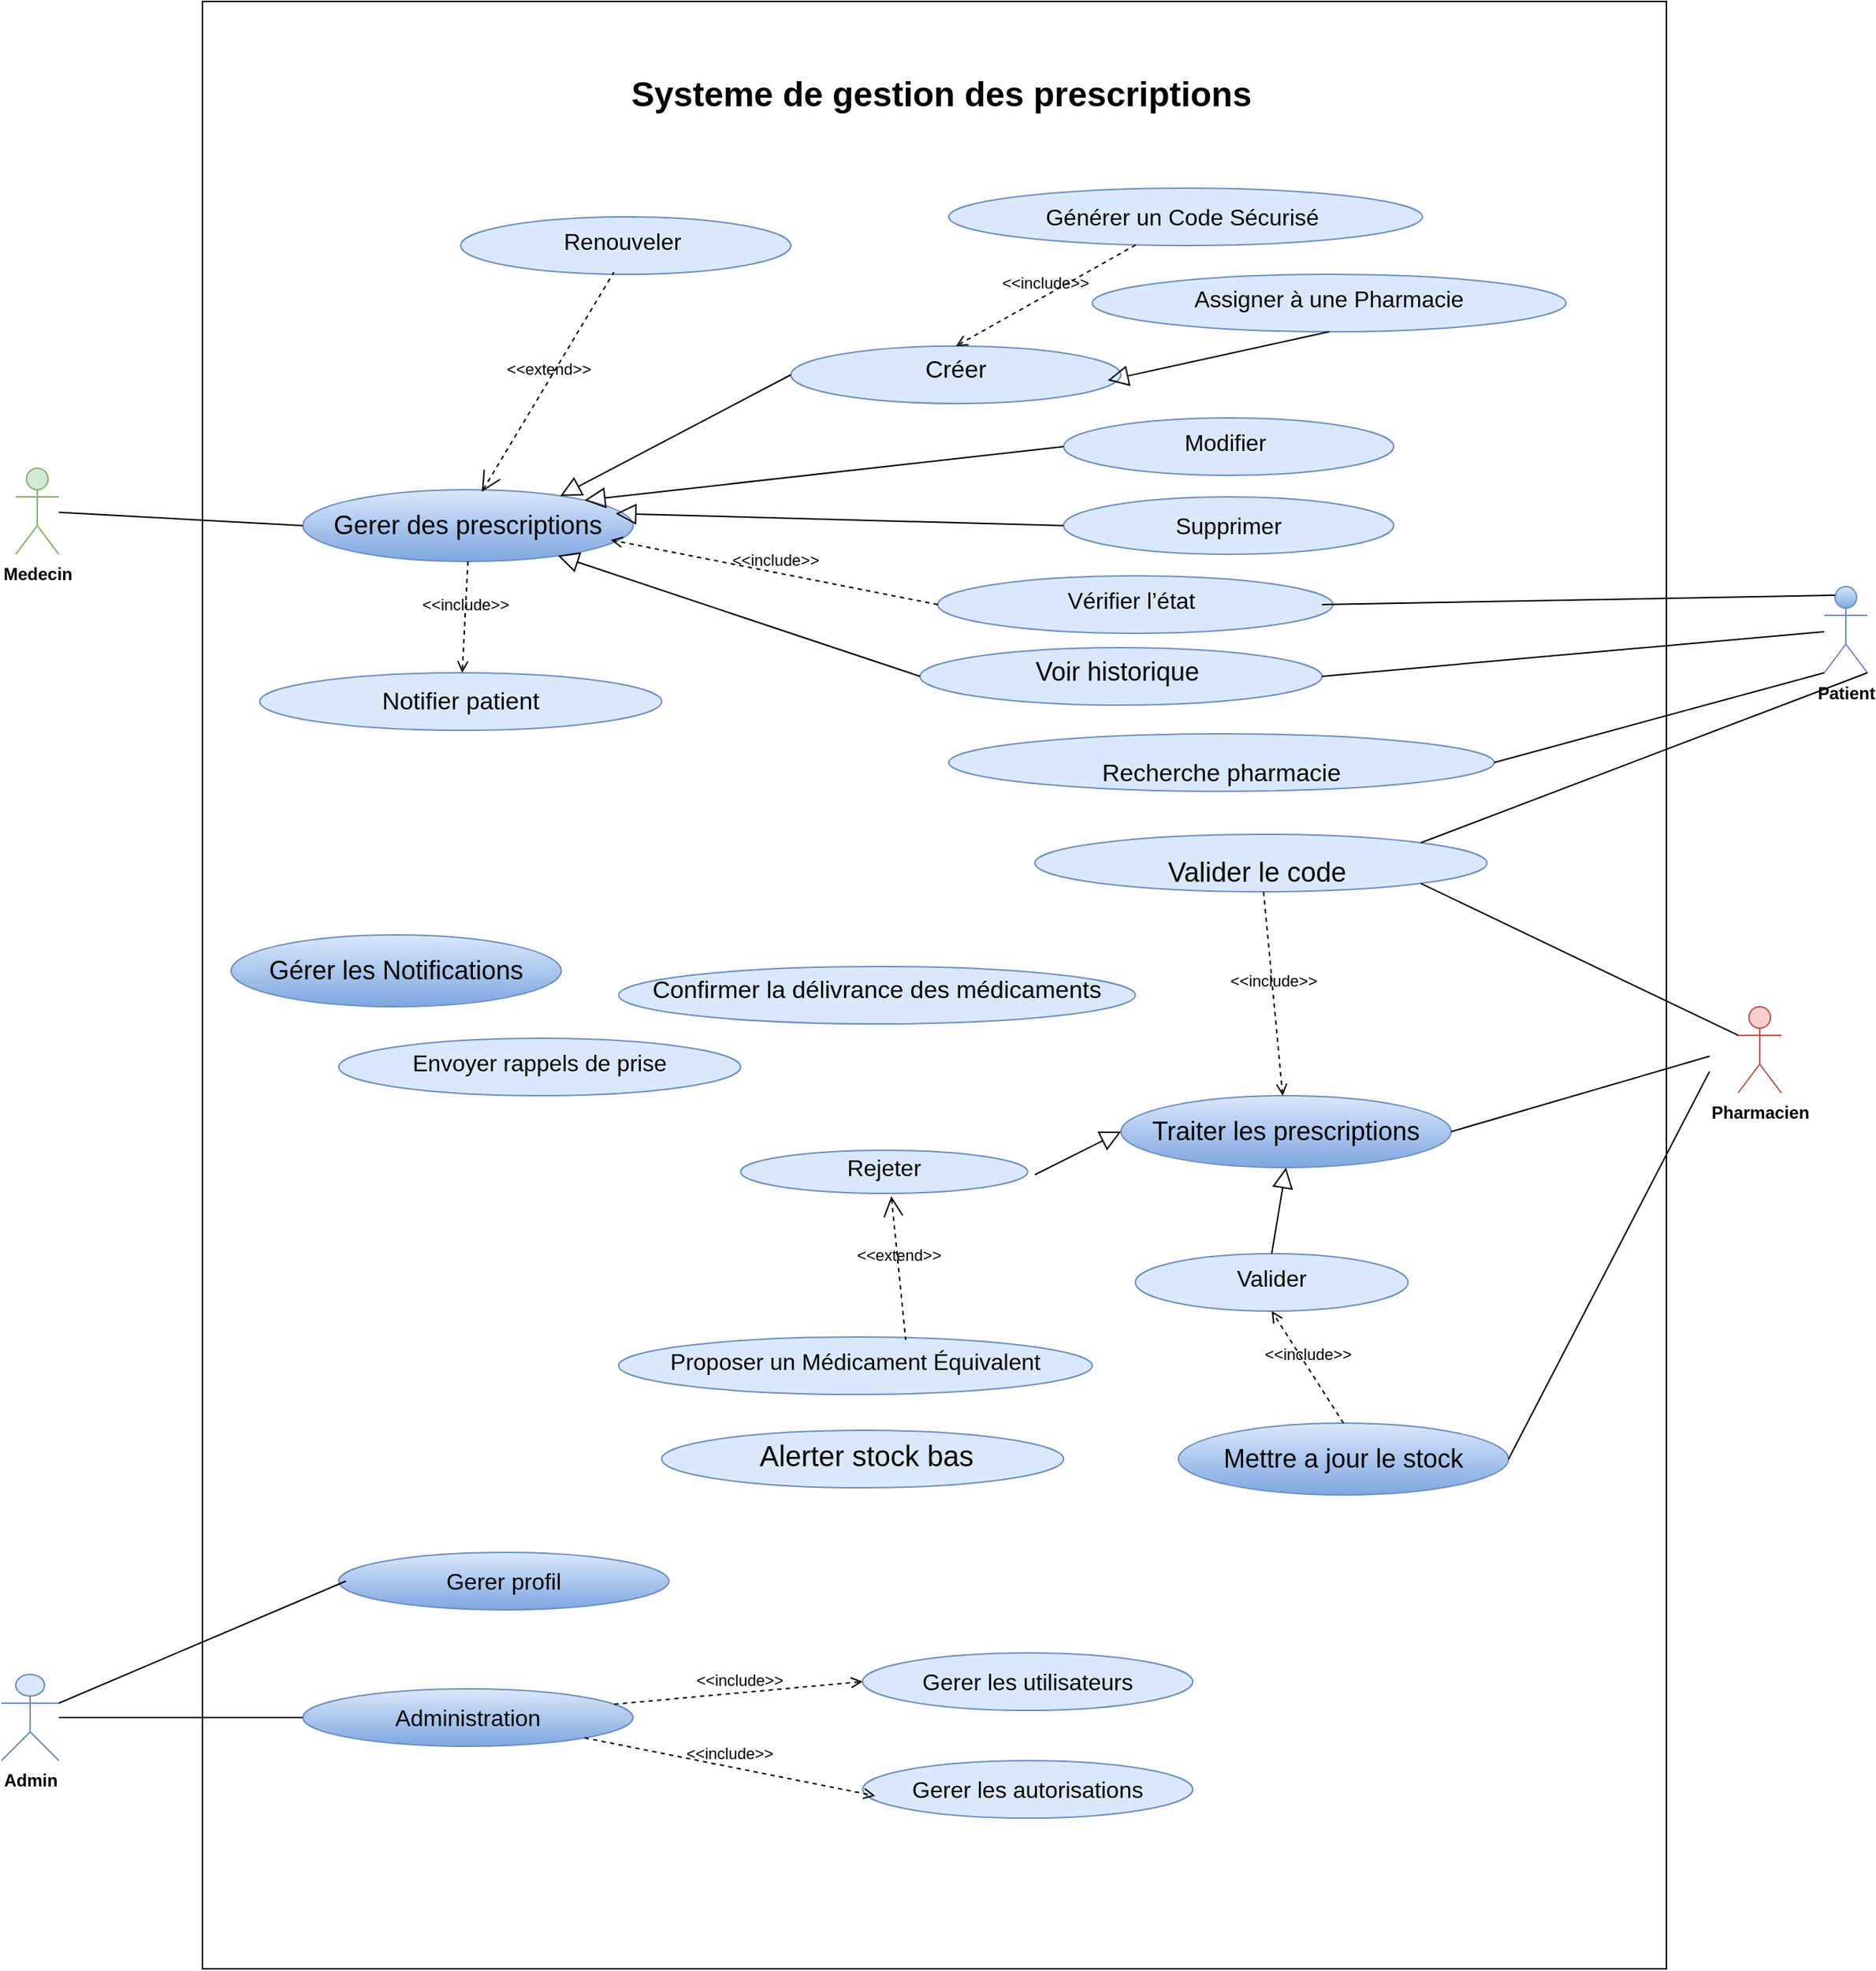 <mxfile version="26.0.16">
  <diagram name="Page-1" id="5CyCU0txXTP8QEjMaPeb">
    <mxGraphModel dx="1905" dy="893" grid="1" gridSize="10" guides="1" tooltips="1" connect="1" arrows="1" fold="1" page="1" pageScale="1" pageWidth="4681" pageHeight="3300" math="0" shadow="0">
      <root>
        <mxCell id="0" />
        <mxCell id="1" parent="0" />
        <mxCell id="4auQ0otJ4i32f-Xhifq_-1" value="" style="html=1;whiteSpace=wrap;" vertex="1" parent="1">
          <mxGeometry x="690" y="520" width="1020" height="1370" as="geometry" />
        </mxCell>
        <mxCell id="4auQ0otJ4i32f-Xhifq_-2" value="&lt;b&gt;&lt;font style=&quot;font-size: 24px;&quot;&gt;Systeme de gestion des prescriptions&lt;/font&gt;&lt;/b&gt;" style="text;html=1;align=center;verticalAlign=middle;whiteSpace=wrap;rounded=0;" vertex="1" parent="1">
          <mxGeometry x="980" y="570" width="450" height="30" as="geometry" />
        </mxCell>
        <mxCell id="4auQ0otJ4i32f-Xhifq_-3" value="&lt;b&gt;Medecin&lt;/b&gt;" style="shape=umlActor;verticalLabelPosition=bottom;verticalAlign=top;html=1;outlineConnect=0;fillColor=#d5e8d4;strokeColor=#82b366;" vertex="1" parent="1">
          <mxGeometry x="560" y="845" width="30" height="60" as="geometry" />
        </mxCell>
        <mxCell id="4auQ0otJ4i32f-Xhifq_-4" value="&lt;b&gt;Pharmacien&lt;/b&gt;" style="shape=umlActor;verticalLabelPosition=bottom;verticalAlign=top;html=1;outlineConnect=0;fillColor=#f8cecc;strokeColor=#b85450;" vertex="1" parent="1">
          <mxGeometry x="1760" y="1220" width="30" height="60" as="geometry" />
        </mxCell>
        <mxCell id="4auQ0otJ4i32f-Xhifq_-5" value="&lt;b&gt;Patient&lt;/b&gt;" style="shape=umlActor;verticalLabelPosition=bottom;verticalAlign=top;html=1;outlineConnect=0;fillColor=#dae8fc;strokeColor=#6c8ebf;gradientColor=#7ea6e0;" vertex="1" parent="1">
          <mxGeometry x="1820" y="927.5" width="30" height="60" as="geometry" />
        </mxCell>
        <mxCell id="4auQ0otJ4i32f-Xhifq_-6" value="&lt;font style=&quot;font-size: 18px;&quot;&gt;Gerer des prescriptions&lt;/font&gt;" style="ellipse;whiteSpace=wrap;html=1;align=center;fillColor=#dae8fc;gradientColor=#7ea6e0;strokeColor=#6c8ebf;" vertex="1" parent="1">
          <mxGeometry x="760" y="860" width="230" height="50" as="geometry" />
        </mxCell>
        <mxCell id="4auQ0otJ4i32f-Xhifq_-8" value="&lt;table&gt;&lt;tbody&gt;&lt;tr&gt;&lt;td&gt;&lt;font style=&quot;font-size: 16px;&quot;&gt;Supprimer&lt;/font&gt;&lt;/td&gt;&lt;/tr&gt;&lt;/tbody&gt;&lt;/table&gt;&lt;table&gt;&lt;tbody&gt;&lt;tr&gt;&lt;/tr&gt;&lt;/tbody&gt;&lt;/table&gt;" style="ellipse;whiteSpace=wrap;html=1;align=center;fillColor=#dae8fc;strokeColor=#6c8ebf;" vertex="1" parent="1">
          <mxGeometry x="1290" y="865" width="230" height="40" as="geometry" />
        </mxCell>
        <mxCell id="4auQ0otJ4i32f-Xhifq_-9" value="&lt;table&gt;&lt;tbody&gt;&lt;tr&gt;&lt;td&gt;&lt;font style=&quot;font-size: 16px;&quot;&gt;Modifier&amp;nbsp;&lt;/font&gt;&lt;/td&gt;&lt;/tr&gt;&lt;/tbody&gt;&lt;/table&gt;&lt;table&gt;&lt;tbody&gt;&lt;tr&gt;&lt;td&gt;&lt;/td&gt;&lt;/tr&gt;&lt;/tbody&gt;&lt;/table&gt;" style="ellipse;whiteSpace=wrap;html=1;align=center;fillColor=#dae8fc;strokeColor=#6c8ebf;" vertex="1" parent="1">
          <mxGeometry x="1290" y="810" width="230" height="40" as="geometry" />
        </mxCell>
        <mxCell id="4auQ0otJ4i32f-Xhifq_-10" value="&lt;table&gt;&lt;tbody&gt;&lt;tr&gt;&lt;td&gt;&lt;font style=&quot;font-size: 17px;&quot;&gt;Créer&lt;/font&gt;&lt;/td&gt;&lt;/tr&gt;&lt;/tbody&gt;&lt;/table&gt;&lt;table&gt;&lt;tbody&gt;&lt;tr&gt;&lt;td&gt;&lt;/td&gt;&lt;/tr&gt;&lt;/tbody&gt;&lt;/table&gt;" style="ellipse;whiteSpace=wrap;html=1;align=center;fillColor=#dae8fc;strokeColor=#6c8ebf;" vertex="1" parent="1">
          <mxGeometry x="1100" y="760" width="230" height="40" as="geometry" />
        </mxCell>
        <mxCell id="4auQ0otJ4i32f-Xhifq_-11" value="&lt;table&gt;&lt;tbody&gt;&lt;tr&gt;&lt;td&gt;&lt;font style=&quot;font-size: 16px;&quot;&gt;Renouveler&amp;nbsp;&lt;/font&gt;&lt;/td&gt;&lt;/tr&gt;&lt;/tbody&gt;&lt;/table&gt;&lt;table&gt;&lt;tbody&gt;&lt;tr&gt;&lt;td&gt;&lt;/td&gt;&lt;/tr&gt;&lt;/tbody&gt;&lt;/table&gt;" style="ellipse;whiteSpace=wrap;html=1;align=center;fillColor=#dae8fc;strokeColor=#6c8ebf;" vertex="1" parent="1">
          <mxGeometry x="870" y="670" width="230" height="40" as="geometry" />
        </mxCell>
        <mxCell id="4auQ0otJ4i32f-Xhifq_-12" value="&lt;table&gt;&lt;tbody&gt;&lt;tr&gt;&lt;td&gt;&lt;font style=&quot;font-size: 16px;&quot;&gt;Assigner à une Pharmacie&lt;/font&gt;&lt;/td&gt;&lt;/tr&gt;&lt;/tbody&gt;&lt;/table&gt;&lt;table&gt;&lt;tbody&gt;&lt;tr&gt;&lt;td&gt;&lt;/td&gt;&lt;/tr&gt;&lt;/tbody&gt;&lt;/table&gt;" style="ellipse;whiteSpace=wrap;html=1;align=center;fillColor=#dae8fc;strokeColor=#6c8ebf;" vertex="1" parent="1">
          <mxGeometry x="1310" y="710" width="330" height="40" as="geometry" />
        </mxCell>
        <mxCell id="4auQ0otJ4i32f-Xhifq_-13" value="&lt;table&gt;&lt;tbody&gt;&lt;tr&gt;&lt;td&gt;&lt;table&gt;&lt;tbody&gt;&lt;tr&gt;&lt;td&gt;&lt;font style=&quot;font-size: 16px;&quot;&gt;Valider&lt;/font&gt;&lt;/td&gt;&lt;/tr&gt;&lt;/tbody&gt;&lt;/table&gt;&lt;table&gt;&lt;tbody&gt;&lt;tr&gt;&lt;td&gt;&lt;/td&gt;&lt;/tr&gt;&lt;/tbody&gt;&lt;/table&gt;&lt;table&gt;&lt;tbody&gt;&lt;tr&gt;&lt;/tr&gt;&lt;/tbody&gt;&lt;/table&gt;&lt;/td&gt;&lt;/tr&gt;&lt;/tbody&gt;&lt;/table&gt;" style="ellipse;whiteSpace=wrap;html=1;align=center;fillColor=#dae8fc;strokeColor=#6c8ebf;" vertex="1" parent="1">
          <mxGeometry x="1340" y="1392" width="190" height="40" as="geometry" />
        </mxCell>
        <mxCell id="4auQ0otJ4i32f-Xhifq_-14" value="&lt;font style=&quot;font-size: 18px;&quot;&gt;Traiter les prescriptions&lt;/font&gt;" style="ellipse;whiteSpace=wrap;html=1;align=center;fillColor=#dae8fc;gradientColor=#7ea6e0;strokeColor=#6c8ebf;" vertex="1" parent="1">
          <mxGeometry x="1330" y="1282" width="230" height="50" as="geometry" />
        </mxCell>
        <mxCell id="4auQ0otJ4i32f-Xhifq_-15" value="&lt;table&gt;&lt;tbody&gt;&lt;tr&gt;&lt;td&gt;&lt;table&gt;&lt;tbody&gt;&lt;tr&gt;&lt;td&gt;&lt;font style=&quot;font-size: 16px;&quot;&gt;Proposer un Médicament Équivalent&lt;/font&gt;&lt;/td&gt;&lt;/tr&gt;&lt;/tbody&gt;&lt;/table&gt;&lt;table&gt;&lt;tbody&gt;&lt;tr&gt;&lt;td&gt;&lt;/td&gt;&lt;/tr&gt;&lt;/tbody&gt;&lt;/table&gt;&lt;table&gt;&lt;tbody&gt;&lt;tr&gt;&lt;/tr&gt;&lt;/tbody&gt;&lt;/table&gt;&lt;/td&gt;&lt;/tr&gt;&lt;/tbody&gt;&lt;/table&gt;" style="ellipse;whiteSpace=wrap;html=1;align=center;fillColor=#dae8fc;strokeColor=#6c8ebf;" vertex="1" parent="1">
          <mxGeometry x="980" y="1450" width="330" height="40" as="geometry" />
        </mxCell>
        <mxCell id="4auQ0otJ4i32f-Xhifq_-16" value="&lt;table&gt;&lt;tbody&gt;&lt;tr&gt;&lt;td&gt;&lt;table&gt;&lt;tbody&gt;&lt;tr&gt;&lt;td&gt;&lt;font style=&quot;font-size: 16px;&quot;&gt;Vérifier l’état&amp;nbsp;&lt;/font&gt;&lt;/td&gt;&lt;/tr&gt;&lt;/tbody&gt;&lt;/table&gt;&lt;table&gt;&lt;tbody&gt;&lt;tr&gt;&lt;td&gt;&lt;/td&gt;&lt;/tr&gt;&lt;/tbody&gt;&lt;/table&gt;&lt;table&gt;&lt;tbody&gt;&lt;tr&gt;&lt;/tr&gt;&lt;/tbody&gt;&lt;/table&gt;&lt;/td&gt;&lt;/tr&gt;&lt;/tbody&gt;&lt;/table&gt;" style="ellipse;whiteSpace=wrap;html=1;align=center;fillColor=#dae8fc;strokeColor=#6c8ebf;" vertex="1" parent="1">
          <mxGeometry x="1202.39" y="920" width="275.22" height="40" as="geometry" />
        </mxCell>
        <mxCell id="4auQ0otJ4i32f-Xhifq_-17" value="&lt;table&gt;&lt;tbody&gt;&lt;tr&gt;&lt;td&gt;&lt;table&gt;&lt;tbody&gt;&lt;tr&gt;&lt;td&gt;&lt;span style=&quot;font-size: 16px;&quot;&gt;Rejeter&lt;/span&gt;&lt;/td&gt;&lt;/tr&gt;&lt;/tbody&gt;&lt;/table&gt;&lt;table&gt;&lt;tbody&gt;&lt;tr&gt;&lt;td&gt;&lt;/td&gt;&lt;/tr&gt;&lt;/tbody&gt;&lt;/table&gt;&lt;table&gt;&lt;tbody&gt;&lt;tr&gt;&lt;/tr&gt;&lt;/tbody&gt;&lt;/table&gt;&lt;/td&gt;&lt;/tr&gt;&lt;/tbody&gt;&lt;/table&gt;" style="ellipse;whiteSpace=wrap;html=1;align=center;fillColor=#dae8fc;strokeColor=#6c8ebf;" vertex="1" parent="1">
          <mxGeometry x="1065" y="1320" width="200" height="30" as="geometry" />
        </mxCell>
        <mxCell id="4auQ0otJ4i32f-Xhifq_-19" value="&lt;table&gt;&lt;tbody&gt;&lt;tr&gt;&lt;td&gt;&lt;table&gt;&lt;tbody&gt;&lt;tr&gt;&lt;td&gt;&lt;font style=&quot;font-size: 18px;&quot;&gt;Voir historique&amp;nbsp;&lt;/font&gt;&lt;/td&gt;&lt;/tr&gt;&lt;/tbody&gt;&lt;/table&gt;&lt;table&gt;&lt;tbody&gt;&lt;tr&gt;&lt;td&gt;&lt;/td&gt;&lt;/tr&gt;&lt;/tbody&gt;&lt;/table&gt;&lt;table&gt;&lt;tbody&gt;&lt;tr&gt;&lt;/tr&gt;&lt;/tbody&gt;&lt;/table&gt;&lt;/td&gt;&lt;/tr&gt;&lt;/tbody&gt;&lt;/table&gt;" style="ellipse;whiteSpace=wrap;html=1;align=center;fillColor=#dae8fc;strokeColor=#6c8ebf;" vertex="1" parent="1">
          <mxGeometry x="1190" y="970" width="280" height="40" as="geometry" />
        </mxCell>
        <mxCell id="4auQ0otJ4i32f-Xhifq_-20" value="" style="edgeStyle=none;html=1;endArrow=block;endFill=0;endSize=12;verticalAlign=bottom;rounded=0;entryX=0.78;entryY=0.087;entryDx=0;entryDy=0;exitX=0;exitY=0.5;exitDx=0;exitDy=0;entryPerimeter=0;" edge="1" parent="1" source="4auQ0otJ4i32f-Xhifq_-10" target="4auQ0otJ4i32f-Xhifq_-6">
          <mxGeometry width="160" relative="1" as="geometry">
            <mxPoint x="1130" y="990" as="sourcePoint" />
            <mxPoint x="1290" y="990" as="targetPoint" />
          </mxGeometry>
        </mxCell>
        <mxCell id="4auQ0otJ4i32f-Xhifq_-21" value="" style="edgeStyle=none;html=1;endArrow=block;endFill=0;endSize=12;verticalAlign=bottom;rounded=0;entryX=1;entryY=0;entryDx=0;entryDy=0;exitX=0;exitY=0.5;exitDx=0;exitDy=0;" edge="1" parent="1" source="4auQ0otJ4i32f-Xhifq_-9" target="4auQ0otJ4i32f-Xhifq_-6">
          <mxGeometry width="160" relative="1" as="geometry">
            <mxPoint x="830" y="740" as="sourcePoint" />
            <mxPoint x="990" y="740" as="targetPoint" />
          </mxGeometry>
        </mxCell>
        <mxCell id="4auQ0otJ4i32f-Xhifq_-22" value="" style="edgeStyle=none;html=1;endArrow=block;endFill=0;endSize=12;verticalAlign=bottom;rounded=0;exitX=0;exitY=0.5;exitDx=0;exitDy=0;entryX=0.947;entryY=0.333;entryDx=0;entryDy=0;entryPerimeter=0;" edge="1" parent="1" source="4auQ0otJ4i32f-Xhifq_-8" target="4auQ0otJ4i32f-Xhifq_-6">
          <mxGeometry width="160" relative="1" as="geometry">
            <mxPoint x="1130" y="990" as="sourcePoint" />
            <mxPoint x="1070" y="945" as="targetPoint" />
          </mxGeometry>
        </mxCell>
        <mxCell id="4auQ0otJ4i32f-Xhifq_-23" value="" style="edgeStyle=none;html=1;endArrow=block;endFill=0;endSize=12;verticalAlign=bottom;rounded=0;exitX=0;exitY=0.5;exitDx=0;exitDy=0;" edge="1" parent="1" source="4auQ0otJ4i32f-Xhifq_-19" target="4auQ0otJ4i32f-Xhifq_-6">
          <mxGeometry width="160" relative="1" as="geometry">
            <mxPoint x="1130" y="970" as="sourcePoint" />
            <mxPoint x="1290" y="970" as="targetPoint" />
          </mxGeometry>
        </mxCell>
        <mxCell id="4auQ0otJ4i32f-Xhifq_-25" value="" style="edgeStyle=none;html=1;endArrow=none;verticalAlign=bottom;rounded=0;entryX=0;entryY=0.5;entryDx=0;entryDy=0;" edge="1" parent="1" source="4auQ0otJ4i32f-Xhifq_-3" target="4auQ0otJ4i32f-Xhifq_-6">
          <mxGeometry width="160" relative="1" as="geometry">
            <mxPoint x="1130" y="1080" as="sourcePoint" />
            <mxPoint x="1290" y="1080" as="targetPoint" />
          </mxGeometry>
        </mxCell>
        <mxCell id="4auQ0otJ4i32f-Xhifq_-26" value="" style="edgeStyle=none;html=1;endArrow=none;verticalAlign=bottom;rounded=0;entryX=1;entryY=0.5;entryDx=0;entryDy=0;" edge="1" parent="1" target="4auQ0otJ4i32f-Xhifq_-14">
          <mxGeometry width="160" relative="1" as="geometry">
            <mxPoint x="1740" y="1254.517" as="sourcePoint" />
            <mxPoint x="1610.0" y="1259" as="targetPoint" />
          </mxGeometry>
        </mxCell>
        <mxCell id="4auQ0otJ4i32f-Xhifq_-27" value="" style="edgeStyle=none;html=1;endArrow=block;endFill=0;endSize=12;verticalAlign=bottom;rounded=0;exitX=0.5;exitY=0;exitDx=0;exitDy=0;entryX=0.5;entryY=1;entryDx=0;entryDy=0;" edge="1" parent="1" source="4auQ0otJ4i32f-Xhifq_-13" target="4auQ0otJ4i32f-Xhifq_-14">
          <mxGeometry width="160" relative="1" as="geometry">
            <mxPoint x="1395" y="1304" as="sourcePoint" />
            <mxPoint x="1432.179" y="1279.94" as="targetPoint" />
          </mxGeometry>
        </mxCell>
        <mxCell id="4auQ0otJ4i32f-Xhifq_-29" value="&amp;lt;&amp;lt;include&amp;gt;&amp;gt;" style="edgeStyle=none;html=1;endArrow=open;verticalAlign=bottom;dashed=1;labelBackgroundColor=none;rounded=0;entryX=0.933;entryY=0.7;entryDx=0;entryDy=0;entryPerimeter=0;exitX=0;exitY=0.5;exitDx=0;exitDy=0;" edge="1" parent="1" source="4auQ0otJ4i32f-Xhifq_-16" target="4auQ0otJ4i32f-Xhifq_-6">
          <mxGeometry width="160" relative="1" as="geometry">
            <mxPoint x="1144.78" y="1069.32" as="sourcePoint" />
            <mxPoint x="1085.0" y="970" as="targetPoint" />
          </mxGeometry>
        </mxCell>
        <mxCell id="4auQ0otJ4i32f-Xhifq_-30" value="&amp;lt;&amp;lt;extend&amp;gt;&amp;gt;" style="edgeStyle=none;html=1;startArrow=open;endArrow=none;startSize=12;verticalAlign=bottom;dashed=1;labelBackgroundColor=none;rounded=0;exitX=0.542;exitY=0.03;exitDx=0;exitDy=0;exitPerimeter=0;entryX=0.464;entryY=0.962;entryDx=0;entryDy=0;entryPerimeter=0;" edge="1" parent="1" target="4auQ0otJ4i32f-Xhifq_-11" source="4auQ0otJ4i32f-Xhifq_-6">
          <mxGeometry width="160" relative="1" as="geometry">
            <mxPoint x="979" y="890" as="sourcePoint" />
            <mxPoint x="1320" y="1010" as="targetPoint" />
            <Array as="points" />
          </mxGeometry>
        </mxCell>
        <mxCell id="4auQ0otJ4i32f-Xhifq_-32" value="" style="edgeStyle=none;html=1;endArrow=none;verticalAlign=bottom;rounded=0;exitX=0.25;exitY=0.1;exitDx=0;exitDy=0;exitPerimeter=0;" edge="1" parent="1" source="4auQ0otJ4i32f-Xhifq_-5">
          <mxGeometry width="160" relative="1" as="geometry">
            <mxPoint x="1760" y="960" as="sourcePoint" />
            <mxPoint x="1470" y="940" as="targetPoint" />
          </mxGeometry>
        </mxCell>
        <mxCell id="4auQ0otJ4i32f-Xhifq_-33" value="" style="edgeStyle=none;html=1;endArrow=none;verticalAlign=bottom;rounded=0;" edge="1" parent="1" source="4auQ0otJ4i32f-Xhifq_-5">
          <mxGeometry width="160" relative="1" as="geometry">
            <mxPoint x="1190" y="1010" as="sourcePoint" />
            <mxPoint x="1470" y="990" as="targetPoint" />
          </mxGeometry>
        </mxCell>
        <mxCell id="4auQ0otJ4i32f-Xhifq_-35" value="" style="edgeStyle=none;html=1;endArrow=block;endFill=0;endSize=12;verticalAlign=bottom;rounded=0;exitX=1;exitY=0.5;exitDx=0;exitDy=0;entryX=0;entryY=0.5;entryDx=0;entryDy=0;" edge="1" parent="1" target="4auQ0otJ4i32f-Xhifq_-14">
          <mxGeometry width="160" relative="1" as="geometry">
            <mxPoint x="1270" y="1337" as="sourcePoint" />
            <mxPoint x="1370" y="1259" as="targetPoint" />
          </mxGeometry>
        </mxCell>
        <mxCell id="4auQ0otJ4i32f-Xhifq_-36" value="&amp;lt;&amp;lt;extend&amp;gt;&amp;gt;" style="edgeStyle=none;html=1;startArrow=open;endArrow=none;startSize=12;verticalAlign=bottom;dashed=1;labelBackgroundColor=none;rounded=0;entryX=0.5;entryY=0;entryDx=0;entryDy=0;exitX=0.5;exitY=1;exitDx=0;exitDy=0;" edge="1" parent="1">
          <mxGeometry width="160" relative="1" as="geometry">
            <mxPoint x="1170" y="1352" as="sourcePoint" />
            <mxPoint x="1180" y="1452" as="targetPoint" />
          </mxGeometry>
        </mxCell>
        <mxCell id="4auQ0otJ4i32f-Xhifq_-40" value="&lt;span style=&quot;font-size: 16px;&quot;&gt;Gerer les utilisateurs&lt;/span&gt;" style="ellipse;whiteSpace=wrap;html=1;align=center;fillColor=#dae8fc;strokeColor=#6c8ebf;" vertex="1" parent="1">
          <mxGeometry x="1150" y="1670" width="230" height="40" as="geometry" />
        </mxCell>
        <mxCell id="4auQ0otJ4i32f-Xhifq_-43" value="&lt;b&gt;Admin&lt;/b&gt;" style="shape=umlActor;verticalLabelPosition=bottom;verticalAlign=top;html=1;outlineConnect=0;fillColor=#dae8fc;strokeColor=#6c8ebf;" vertex="1" parent="1">
          <mxGeometry x="550" y="1685" width="40" height="60" as="geometry" />
        </mxCell>
        <mxCell id="4auQ0otJ4i32f-Xhifq_-44" value="&lt;span style=&quot;font-size: 16px;&quot;&gt;Gerer les autorisations&lt;/span&gt;" style="ellipse;whiteSpace=wrap;html=1;align=center;fillColor=#dae8fc;strokeColor=#6c8ebf;" vertex="1" parent="1">
          <mxGeometry x="1150" y="1745" width="230" height="40" as="geometry" />
        </mxCell>
        <mxCell id="4auQ0otJ4i32f-Xhifq_-45" value="&lt;span style=&quot;font-size: 16px;&quot;&gt;Administration&lt;/span&gt;" style="ellipse;whiteSpace=wrap;html=1;align=center;fillColor=#dae8fc;gradientColor=#7ea6e0;strokeColor=#6c8ebf;" vertex="1" parent="1">
          <mxGeometry x="760" y="1695" width="230" height="40" as="geometry" />
        </mxCell>
        <mxCell id="4auQ0otJ4i32f-Xhifq_-47" value="" style="edgeStyle=none;html=1;endArrow=none;verticalAlign=bottom;rounded=0;entryX=0;entryY=0.5;entryDx=0;entryDy=0;" edge="1" parent="1" source="4auQ0otJ4i32f-Xhifq_-43" target="4auQ0otJ4i32f-Xhifq_-45">
          <mxGeometry width="160" relative="1" as="geometry">
            <mxPoint x="1160" y="1635" as="sourcePoint" />
            <mxPoint x="1320" y="1635" as="targetPoint" />
          </mxGeometry>
        </mxCell>
        <mxCell id="4auQ0otJ4i32f-Xhifq_-48" value="&amp;lt;&amp;lt;include&amp;gt;&amp;gt;" style="edgeStyle=none;html=1;endArrow=open;verticalAlign=bottom;dashed=1;labelBackgroundColor=none;rounded=0;entryX=0;entryY=0.5;entryDx=0;entryDy=0;" edge="1" parent="1" source="4auQ0otJ4i32f-Xhifq_-45" target="4auQ0otJ4i32f-Xhifq_-40">
          <mxGeometry width="160" relative="1" as="geometry">
            <mxPoint x="1160" y="1635" as="sourcePoint" />
            <mxPoint x="1320" y="1635" as="targetPoint" />
          </mxGeometry>
        </mxCell>
        <mxCell id="4auQ0otJ4i32f-Xhifq_-51" value="&amp;lt;&amp;lt;include&amp;gt;&amp;gt;" style="edgeStyle=none;html=1;endArrow=open;verticalAlign=bottom;dashed=1;labelBackgroundColor=none;rounded=0;exitX=1;exitY=1;exitDx=0;exitDy=0;entryX=0.038;entryY=0.613;entryDx=0;entryDy=0;entryPerimeter=0;" edge="1" parent="1" source="4auQ0otJ4i32f-Xhifq_-45" target="4auQ0otJ4i32f-Xhifq_-44">
          <mxGeometry width="160" relative="1" as="geometry">
            <mxPoint x="1160" y="1635" as="sourcePoint" />
            <mxPoint x="1320" y="1635" as="targetPoint" />
          </mxGeometry>
        </mxCell>
        <mxCell id="4auQ0otJ4i32f-Xhifq_-54" value="&lt;span style=&quot;font-size: 16px;&quot;&gt;Gerer profil&lt;/span&gt;" style="ellipse;whiteSpace=wrap;html=1;align=center;fillColor=#dae8fc;gradientColor=#7ea6e0;strokeColor=#6c8ebf;" vertex="1" parent="1">
          <mxGeometry x="785" y="1600" width="230" height="40" as="geometry" />
        </mxCell>
        <mxCell id="4auQ0otJ4i32f-Xhifq_-55" value="" style="edgeStyle=none;html=1;endArrow=none;verticalAlign=bottom;rounded=0;exitX=1;exitY=0.333;exitDx=0;exitDy=0;exitPerimeter=0;entryX=0;entryY=0.5;entryDx=0;entryDy=0;" edge="1" parent="1" source="4auQ0otJ4i32f-Xhifq_-43">
          <mxGeometry width="160" relative="1" as="geometry">
            <mxPoint x="1180" y="1605" as="sourcePoint" />
            <mxPoint x="790" y="1620" as="targetPoint" />
          </mxGeometry>
        </mxCell>
        <mxCell id="4auQ0otJ4i32f-Xhifq_-57" style="edgeStyle=orthogonalEdgeStyle;rounded=0;orthogonalLoop=1;jettySize=auto;html=1;exitX=0.5;exitY=1;exitDx=0;exitDy=0;" edge="1" parent="1">
          <mxGeometry relative="1" as="geometry">
            <mxPoint x="1090" y="1264" as="sourcePoint" />
            <mxPoint x="1090" y="1264" as="targetPoint" />
          </mxGeometry>
        </mxCell>
        <mxCell id="4auQ0otJ4i32f-Xhifq_-58" value="&lt;font style=&quot;font-size: 18px;&quot;&gt;Mettre a jour le stock&lt;/font&gt;" style="ellipse;whiteSpace=wrap;html=1;align=center;fillColor=#dae8fc;gradientColor=#7ea6e0;strokeColor=#6c8ebf;" vertex="1" parent="1">
          <mxGeometry x="1370" y="1510" width="230" height="50" as="geometry" />
        </mxCell>
        <mxCell id="4auQ0otJ4i32f-Xhifq_-60" value="" style="edgeStyle=none;html=1;endArrow=none;verticalAlign=bottom;rounded=0;exitX=1;exitY=0.5;exitDx=0;exitDy=0;" edge="1" parent="1" source="4auQ0otJ4i32f-Xhifq_-58">
          <mxGeometry width="160" relative="1" as="geometry">
            <mxPoint x="1110" y="1354" as="sourcePoint" />
            <mxPoint x="1740" y="1265.17" as="targetPoint" />
          </mxGeometry>
        </mxCell>
        <mxCell id="4auQ0otJ4i32f-Xhifq_-61" value="" style="edgeStyle=none;html=1;endArrow=block;endFill=0;endSize=12;verticalAlign=bottom;rounded=0;entryX=0.96;entryY=0.596;entryDx=0;entryDy=0;entryPerimeter=0;exitX=0.5;exitY=1;exitDx=0;exitDy=0;" edge="1" parent="1" source="4auQ0otJ4i32f-Xhifq_-12" target="4auQ0otJ4i32f-Xhifq_-10">
          <mxGeometry width="160" relative="1" as="geometry">
            <mxPoint x="1120" y="940" as="sourcePoint" />
            <mxPoint x="1280" y="940" as="targetPoint" />
          </mxGeometry>
        </mxCell>
        <mxCell id="4auQ0otJ4i32f-Xhifq_-62" value="&amp;lt;&amp;lt;include&amp;gt;&amp;gt;" style="edgeStyle=none;html=1;endArrow=open;verticalAlign=bottom;dashed=1;labelBackgroundColor=none;rounded=0;entryX=0.5;entryY=1;entryDx=0;entryDy=0;exitX=0.5;exitY=0;exitDx=0;exitDy=0;" edge="1" parent="1" source="4auQ0otJ4i32f-Xhifq_-58" target="4auQ0otJ4i32f-Xhifq_-13">
          <mxGeometry width="160" relative="1" as="geometry">
            <mxPoint x="1130" y="1394" as="sourcePoint" />
            <mxPoint x="1290" y="1394" as="targetPoint" />
          </mxGeometry>
        </mxCell>
        <mxCell id="4auQ0otJ4i32f-Xhifq_-65" value="&lt;table&gt;&lt;tbody&gt;&lt;tr&gt;&lt;td&gt;&lt;font style=&quot;font-size: 16px;&quot;&gt;Générer un Code Sécurisé&amp;nbsp;&lt;/font&gt;&lt;table&gt;&lt;tbody&gt;&lt;tr&gt;&lt;/tr&gt;&lt;/tbody&gt;&lt;/table&gt;&lt;/td&gt;&lt;/tr&gt;&lt;/tbody&gt;&lt;/table&gt;" style="ellipse;whiteSpace=wrap;html=1;align=center;fillColor=#dae8fc;strokeColor=#6c8ebf;" vertex="1" parent="1">
          <mxGeometry x="1210" y="650" width="330" height="40" as="geometry" />
        </mxCell>
        <mxCell id="4auQ0otJ4i32f-Xhifq_-67" value="&amp;lt;&amp;lt;include&amp;gt;&amp;gt;" style="edgeStyle=none;html=1;endArrow=open;verticalAlign=bottom;dashed=1;labelBackgroundColor=none;rounded=0;entryX=0.5;entryY=0;entryDx=0;entryDy=0;" edge="1" parent="1" source="4auQ0otJ4i32f-Xhifq_-65" target="4auQ0otJ4i32f-Xhifq_-10">
          <mxGeometry width="160" relative="1" as="geometry">
            <mxPoint x="960" y="940" as="sourcePoint" />
            <mxPoint x="1120" y="940" as="targetPoint" />
          </mxGeometry>
        </mxCell>
        <mxCell id="4auQ0otJ4i32f-Xhifq_-68" value="&lt;br&gt;&lt;font style=&quot;font-size: 17px;&quot;&gt;Recherche pharmacie&lt;br&gt;&lt;/font&gt;" style="ellipse;whiteSpace=wrap;html=1;align=center;fillColor=#dae8fc;strokeColor=#6c8ebf;" vertex="1" parent="1">
          <mxGeometry x="1210" y="1030" width="380" height="40" as="geometry" />
        </mxCell>
        <mxCell id="4auQ0otJ4i32f-Xhifq_-69" value="" style="edgeStyle=none;html=1;endArrow=none;verticalAlign=bottom;rounded=0;entryX=1;entryY=0.5;entryDx=0;entryDy=0;exitX=0;exitY=1;exitDx=0;exitDy=0;exitPerimeter=0;" edge="1" parent="1" source="4auQ0otJ4i32f-Xhifq_-5" target="4auQ0otJ4i32f-Xhifq_-68">
          <mxGeometry width="160" relative="1" as="geometry">
            <mxPoint x="1780" y="980" as="sourcePoint" />
            <mxPoint x="1480" y="1000" as="targetPoint" />
          </mxGeometry>
        </mxCell>
        <mxCell id="4auQ0otJ4i32f-Xhifq_-70" style="edgeStyle=orthogonalEdgeStyle;rounded=0;orthogonalLoop=1;jettySize=auto;html=1;exitX=0.5;exitY=1;exitDx=0;exitDy=0;" edge="1" parent="1">
          <mxGeometry relative="1" as="geometry">
            <mxPoint x="1090" y="1264" as="sourcePoint" />
            <mxPoint x="1090" y="1264" as="targetPoint" />
          </mxGeometry>
        </mxCell>
        <mxCell id="4auQ0otJ4i32f-Xhifq_-71" value="&lt;br&gt;&lt;font style=&quot;&quot;&gt;&lt;font style=&quot;font-size: 19px;&quot;&gt;Valider le code&amp;nbsp;&lt;/font&gt;&lt;br&gt;&lt;/font&gt;" style="ellipse;whiteSpace=wrap;html=1;align=center;fillColor=#dae8fc;strokeColor=#6c8ebf;" vertex="1" parent="1">
          <mxGeometry x="1270" y="1100" width="315" height="40" as="geometry" />
        </mxCell>
        <mxCell id="4auQ0otJ4i32f-Xhifq_-72" value="" style="edgeStyle=none;html=1;endArrow=none;verticalAlign=bottom;rounded=0;entryX=1;entryY=1;entryDx=0;entryDy=0;entryPerimeter=0;exitX=1;exitY=0;exitDx=0;exitDy=0;" edge="1" parent="1" source="4auQ0otJ4i32f-Xhifq_-71" target="4auQ0otJ4i32f-Xhifq_-5">
          <mxGeometry width="160" relative="1" as="geometry">
            <mxPoint x="1090" y="1240" as="sourcePoint" />
            <mxPoint x="1250" y="1240" as="targetPoint" />
          </mxGeometry>
        </mxCell>
        <mxCell id="4auQ0otJ4i32f-Xhifq_-74" value="" style="edgeStyle=none;html=1;endArrow=none;verticalAlign=bottom;rounded=0;entryX=0;entryY=0.333;entryDx=0;entryDy=0;entryPerimeter=0;exitX=1;exitY=1;exitDx=0;exitDy=0;" edge="1" parent="1" source="4auQ0otJ4i32f-Xhifq_-71" target="4auQ0otJ4i32f-Xhifq_-4">
          <mxGeometry width="160" relative="1" as="geometry">
            <mxPoint x="1090" y="1290" as="sourcePoint" />
            <mxPoint x="1250" y="1290" as="targetPoint" />
          </mxGeometry>
        </mxCell>
        <mxCell id="4auQ0otJ4i32f-Xhifq_-78" value="&amp;lt;&amp;lt;include&amp;gt;&amp;gt;" style="edgeStyle=none;html=1;endArrow=open;verticalAlign=bottom;dashed=1;labelBackgroundColor=none;rounded=0;" edge="1" parent="1" source="4auQ0otJ4i32f-Xhifq_-71" target="4auQ0otJ4i32f-Xhifq_-14">
          <mxGeometry width="160" relative="1" as="geometry">
            <mxPoint x="1040" y="1250" as="sourcePoint" />
            <mxPoint x="1200" y="1250" as="targetPoint" />
          </mxGeometry>
        </mxCell>
        <mxCell id="4auQ0otJ4i32f-Xhifq_-79" value="&lt;font style=&quot;font-size: 18px;&quot;&gt;Gérer les Notifications&lt;/font&gt;" style="ellipse;whiteSpace=wrap;html=1;align=center;fillColor=#dae8fc;gradientColor=#7ea6e0;strokeColor=#6c8ebf;" vertex="1" parent="1">
          <mxGeometry x="710" y="1170" width="230" height="50" as="geometry" />
        </mxCell>
        <mxCell id="4auQ0otJ4i32f-Xhifq_-82" value="&lt;font style=&quot;font-size: 17px;&quot;&gt;Notifier patient&lt;/font&gt;" style="ellipse;whiteSpace=wrap;html=1;align=center;fillColor=#dae8fc;strokeColor=#6c8ebf;" vertex="1" parent="1">
          <mxGeometry x="730" y="987.5" width="280" height="40" as="geometry" />
        </mxCell>
        <mxCell id="4auQ0otJ4i32f-Xhifq_-83" value="&lt;table&gt;&lt;tbody&gt;&lt;tr&gt;&lt;td&gt;&lt;table&gt;&lt;tbody&gt;&lt;tr&gt;&lt;td&gt;&lt;font style=&quot;font-size: 17px;&quot;&gt;Confirmer la délivrance des médicaments&lt;/font&gt;&lt;/td&gt;&lt;/tr&gt;&lt;/tbody&gt;&lt;/table&gt;&lt;table&gt;&lt;tbody&gt;&lt;tr&gt;&lt;td&gt;&lt;/td&gt;&lt;/tr&gt;&lt;/tbody&gt;&lt;/table&gt;&lt;table&gt;&lt;tbody&gt;&lt;tr&gt;&lt;/tr&gt;&lt;/tbody&gt;&lt;/table&gt;&lt;/td&gt;&lt;/tr&gt;&lt;/tbody&gt;&lt;/table&gt;" style="ellipse;whiteSpace=wrap;html=1;align=center;fillColor=#dae8fc;strokeColor=#6c8ebf;" vertex="1" parent="1">
          <mxGeometry x="980" y="1192" width="360" height="40" as="geometry" />
        </mxCell>
        <mxCell id="4auQ0otJ4i32f-Xhifq_-86" value="&lt;table&gt;&lt;tbody&gt;&lt;tr&gt;&lt;td&gt;&lt;table&gt;&lt;tbody&gt;&lt;tr&gt;&lt;td&gt;&lt;font style=&quot;font-size: 16px;&quot;&gt;Envoyer rappels de prise&lt;/font&gt;&lt;/td&gt;&lt;/tr&gt;&lt;/tbody&gt;&lt;/table&gt;&lt;table&gt;&lt;tbody&gt;&lt;tr&gt;&lt;td&gt;&lt;/td&gt;&lt;/tr&gt;&lt;/tbody&gt;&lt;/table&gt;&lt;table&gt;&lt;tbody&gt;&lt;tr&gt;&lt;/tr&gt;&lt;/tbody&gt;&lt;/table&gt;&lt;/td&gt;&lt;/tr&gt;&lt;/tbody&gt;&lt;/table&gt;" style="ellipse;whiteSpace=wrap;html=1;align=center;fillColor=#dae8fc;strokeColor=#6c8ebf;" vertex="1" parent="1">
          <mxGeometry x="785" y="1242" width="280" height="40" as="geometry" />
        </mxCell>
        <mxCell id="4auQ0otJ4i32f-Xhifq_-87" style="edgeStyle=orthogonalEdgeStyle;rounded=0;orthogonalLoop=1;jettySize=auto;html=1;exitX=0.5;exitY=1;exitDx=0;exitDy=0;" edge="1" parent="1">
          <mxGeometry relative="1" as="geometry">
            <mxPoint x="1170" y="1352" as="sourcePoint" />
            <mxPoint x="1170" y="1352" as="targetPoint" />
          </mxGeometry>
        </mxCell>
        <mxCell id="4auQ0otJ4i32f-Xhifq_-88" value="&lt;table&gt;&lt;tbody&gt;&lt;tr&gt;&lt;td&gt;&lt;table&gt;&lt;tbody&gt;&lt;tr&gt;&lt;td&gt;&lt;font style=&quot;font-size: 20px;&quot;&gt;&amp;nbsp;Alerter stock bas&lt;/font&gt;&lt;/td&gt;&lt;/tr&gt;&lt;/tbody&gt;&lt;/table&gt;&lt;table&gt;&lt;tbody&gt;&lt;tr&gt;&lt;td&gt;&lt;/td&gt;&lt;/tr&gt;&lt;/tbody&gt;&lt;/table&gt;&lt;table&gt;&lt;tbody&gt;&lt;tr&gt;&lt;/tr&gt;&lt;/tbody&gt;&lt;/table&gt;&lt;/td&gt;&lt;/tr&gt;&lt;/tbody&gt;&lt;/table&gt;" style="ellipse;whiteSpace=wrap;html=1;align=center;fillColor=#dae8fc;strokeColor=#6c8ebf;" vertex="1" parent="1">
          <mxGeometry x="1010" y="1515" width="280" height="40" as="geometry" />
        </mxCell>
        <mxCell id="4auQ0otJ4i32f-Xhifq_-89" value="&amp;lt;&amp;lt;include&amp;gt;&amp;gt;" style="edgeStyle=none;html=1;endArrow=open;verticalAlign=bottom;dashed=1;labelBackgroundColor=none;rounded=0;exitX=0.5;exitY=1;exitDx=0;exitDy=0;" edge="1" parent="1" source="4auQ0otJ4i32f-Xhifq_-6" target="4auQ0otJ4i32f-Xhifq_-82">
          <mxGeometry width="160" relative="1" as="geometry">
            <mxPoint x="1260" y="1120" as="sourcePoint" />
            <mxPoint x="1420" y="1120" as="targetPoint" />
          </mxGeometry>
        </mxCell>
      </root>
    </mxGraphModel>
  </diagram>
</mxfile>
